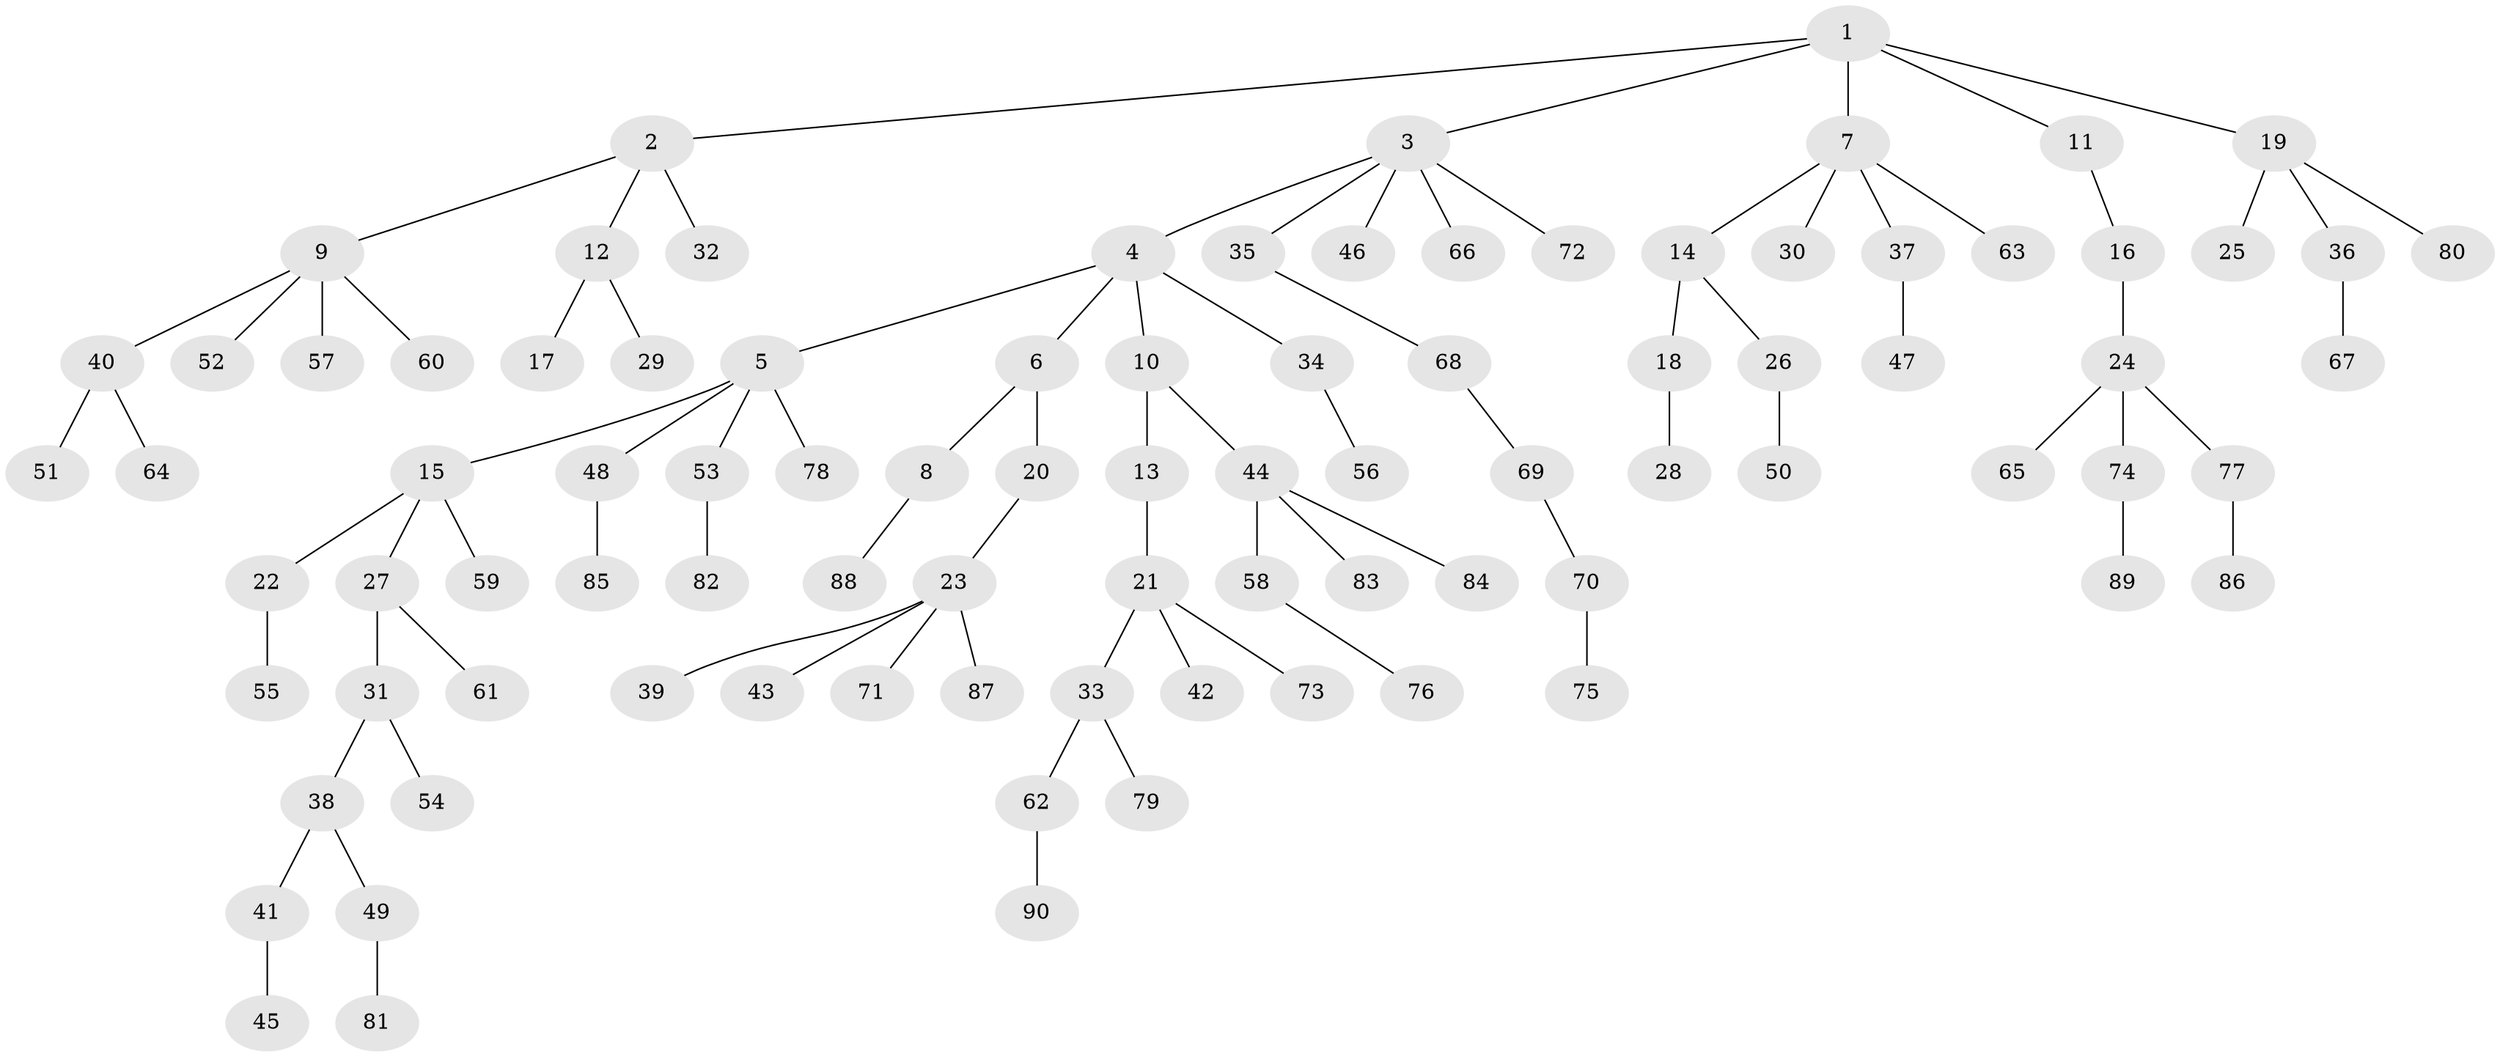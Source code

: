 // original degree distribution, {5: 0.0625, 7: 0.0078125, 6: 0.015625, 3: 0.09375, 4: 0.0546875, 2: 0.2578125, 1: 0.5078125}
// Generated by graph-tools (version 1.1) at 2025/51/03/04/25 22:51:37]
// undirected, 90 vertices, 89 edges
graph export_dot {
  node [color=gray90,style=filled];
  1;
  2;
  3;
  4;
  5;
  6;
  7;
  8;
  9;
  10;
  11;
  12;
  13;
  14;
  15;
  16;
  17;
  18;
  19;
  20;
  21;
  22;
  23;
  24;
  25;
  26;
  27;
  28;
  29;
  30;
  31;
  32;
  33;
  34;
  35;
  36;
  37;
  38;
  39;
  40;
  41;
  42;
  43;
  44;
  45;
  46;
  47;
  48;
  49;
  50;
  51;
  52;
  53;
  54;
  55;
  56;
  57;
  58;
  59;
  60;
  61;
  62;
  63;
  64;
  65;
  66;
  67;
  68;
  69;
  70;
  71;
  72;
  73;
  74;
  75;
  76;
  77;
  78;
  79;
  80;
  81;
  82;
  83;
  84;
  85;
  86;
  87;
  88;
  89;
  90;
  1 -- 2 [weight=1.0];
  1 -- 3 [weight=1.0];
  1 -- 7 [weight=1.0];
  1 -- 11 [weight=1.0];
  1 -- 19 [weight=1.0];
  2 -- 9 [weight=1.0];
  2 -- 12 [weight=1.0];
  2 -- 32 [weight=1.0];
  3 -- 4 [weight=1.0];
  3 -- 35 [weight=1.0];
  3 -- 46 [weight=1.0];
  3 -- 66 [weight=1.0];
  3 -- 72 [weight=1.0];
  4 -- 5 [weight=1.0];
  4 -- 6 [weight=1.0];
  4 -- 10 [weight=1.0];
  4 -- 34 [weight=1.0];
  5 -- 15 [weight=1.0];
  5 -- 48 [weight=1.0];
  5 -- 53 [weight=1.0];
  5 -- 78 [weight=1.0];
  6 -- 8 [weight=1.0];
  6 -- 20 [weight=1.0];
  7 -- 14 [weight=1.0];
  7 -- 30 [weight=1.0];
  7 -- 37 [weight=1.0];
  7 -- 63 [weight=1.0];
  8 -- 88 [weight=1.0];
  9 -- 40 [weight=1.0];
  9 -- 52 [weight=1.0];
  9 -- 57 [weight=1.0];
  9 -- 60 [weight=1.0];
  10 -- 13 [weight=1.0];
  10 -- 44 [weight=1.0];
  11 -- 16 [weight=1.0];
  12 -- 17 [weight=1.0];
  12 -- 29 [weight=1.0];
  13 -- 21 [weight=1.0];
  14 -- 18 [weight=1.0];
  14 -- 26 [weight=1.0];
  15 -- 22 [weight=1.0];
  15 -- 27 [weight=1.0];
  15 -- 59 [weight=1.0];
  16 -- 24 [weight=1.0];
  18 -- 28 [weight=1.0];
  19 -- 25 [weight=1.0];
  19 -- 36 [weight=1.0];
  19 -- 80 [weight=1.0];
  20 -- 23 [weight=1.0];
  21 -- 33 [weight=1.0];
  21 -- 42 [weight=1.0];
  21 -- 73 [weight=1.0];
  22 -- 55 [weight=1.0];
  23 -- 39 [weight=1.0];
  23 -- 43 [weight=1.0];
  23 -- 71 [weight=1.0];
  23 -- 87 [weight=1.0];
  24 -- 65 [weight=1.0];
  24 -- 74 [weight=1.0];
  24 -- 77 [weight=1.0];
  26 -- 50 [weight=1.0];
  27 -- 31 [weight=1.0];
  27 -- 61 [weight=1.0];
  31 -- 38 [weight=1.0];
  31 -- 54 [weight=1.0];
  33 -- 62 [weight=1.0];
  33 -- 79 [weight=1.0];
  34 -- 56 [weight=1.0];
  35 -- 68 [weight=1.0];
  36 -- 67 [weight=1.0];
  37 -- 47 [weight=1.0];
  38 -- 41 [weight=1.0];
  38 -- 49 [weight=1.0];
  40 -- 51 [weight=1.0];
  40 -- 64 [weight=1.0];
  41 -- 45 [weight=1.0];
  44 -- 58 [weight=1.0];
  44 -- 83 [weight=1.0];
  44 -- 84 [weight=1.0];
  48 -- 85 [weight=1.0];
  49 -- 81 [weight=1.0];
  53 -- 82 [weight=1.0];
  58 -- 76 [weight=1.0];
  62 -- 90 [weight=1.0];
  68 -- 69 [weight=1.0];
  69 -- 70 [weight=1.0];
  70 -- 75 [weight=1.0];
  74 -- 89 [weight=1.0];
  77 -- 86 [weight=1.0];
}
